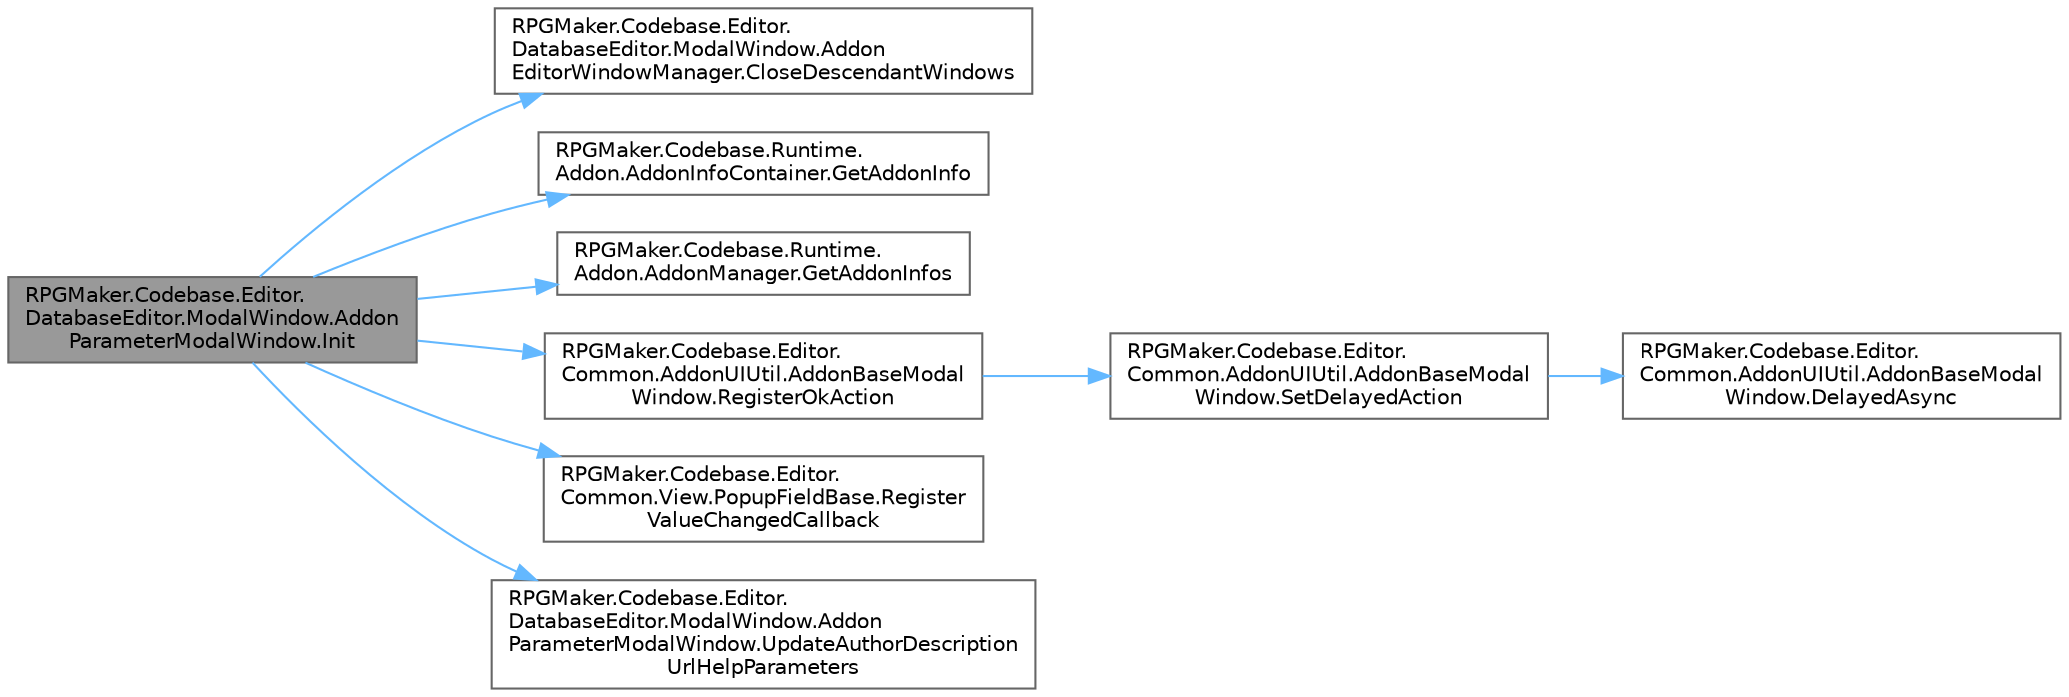 digraph "RPGMaker.Codebase.Editor.DatabaseEditor.ModalWindow.AddonParameterModalWindow.Init"
{
 // LATEX_PDF_SIZE
  bgcolor="transparent";
  edge [fontname=Helvetica,fontsize=10,labelfontname=Helvetica,labelfontsize=10];
  node [fontname=Helvetica,fontsize=10,shape=box,height=0.2,width=0.4];
  rankdir="LR";
  Node1 [id="Node000001",label="RPGMaker.Codebase.Editor.\lDatabaseEditor.ModalWindow.Addon\lParameterModalWindow.Init",height=0.2,width=0.4,color="gray40", fillcolor="grey60", style="filled", fontcolor="black",tooltip="😁 初期化"];
  Node1 -> Node2 [id="edge1_Node000001_Node000002",color="steelblue1",style="solid",tooltip=" "];
  Node2 [id="Node000002",label="RPGMaker.Codebase.Editor.\lDatabaseEditor.ModalWindow.Addon\lEditorWindowManager.CloseDescendantWindows",height=0.2,width=0.4,color="grey40", fillcolor="white", style="filled",URL="$da/df8/class_r_p_g_maker_1_1_codebase_1_1_editor_1_1_database_editor_1_1_modal_window_1_1_addon_editor_window_manager.html#ab0dca4ac11ed0d0fe85bfbe4366a3952",tooltip="😁 子孫ウィンドウ閉じる"];
  Node1 -> Node3 [id="edge2_Node000001_Node000003",color="steelblue1",style="solid",tooltip=" "];
  Node3 [id="Node000003",label="RPGMaker.Codebase.Runtime.\lAddon.AddonInfoContainer.GetAddonInfo",height=0.2,width=0.4,color="grey40", fillcolor="white", style="filled",URL="$d5/d44/class_r_p_g_maker_1_1_codebase_1_1_runtime_1_1_addon_1_1_addon_info_container.html#ab6bf58bd8b61ebb09bac4e8b3895d523",tooltip="😁 リストの要素は name を持っていて、その name で当てに行って要素を取る。 要素は、自身の名前、アドオンの情報についての辞書、任意についての辞書の３つを持つもの"];
  Node1 -> Node4 [id="edge3_Node000001_Node000004",color="steelblue1",style="solid",tooltip=" "];
  Node4 [id="Node000004",label="RPGMaker.Codebase.Runtime.\lAddon.AddonManager.GetAddonInfos",height=0.2,width=0.4,color="grey40", fillcolor="white", style="filled",URL="$d4/df3/class_r_p_g_maker_1_1_codebase_1_1_runtime_1_1_addon_1_1_addon_manager.html#a03e32c655532441b10782b42e4de2ef5",tooltip="😁 アドオン情報取得"];
  Node1 -> Node5 [id="edge4_Node000001_Node000005",color="steelblue1",style="solid",tooltip=" "];
  Node5 [id="Node000005",label="RPGMaker.Codebase.Editor.\lCommon.AddonUIUtil.AddonBaseModal\lWindow.RegisterOkAction",height=0.2,width=0.4,color="grey40", fillcolor="white", style="filled",URL="$d1/d4a/class_r_p_g_maker_1_1_codebase_1_1_editor_1_1_common_1_1_addon_u_i_util_1_1_addon_base_modal_window.html#a4f58965c3d24cb2293708c115991c3f3",tooltip="😁 オーケー動作登録"];
  Node5 -> Node6 [id="edge5_Node000005_Node000006",color="steelblue1",style="solid",tooltip=" "];
  Node6 [id="Node000006",label="RPGMaker.Codebase.Editor.\lCommon.AddonUIUtil.AddonBaseModal\lWindow.SetDelayedAction",height=0.2,width=0.4,color="grey40", fillcolor="white", style="filled",URL="$d1/d4a/class_r_p_g_maker_1_1_codebase_1_1_editor_1_1_common_1_1_addon_u_i_util_1_1_addon_base_modal_window.html#a2b4613e44455954e6e72bd5554cca94a",tooltip="😁 遅延動作設定"];
  Node6 -> Node7 [id="edge6_Node000006_Node000007",color="steelblue1",style="solid",tooltip=" "];
  Node7 [id="Node000007",label="RPGMaker.Codebase.Editor.\lCommon.AddonUIUtil.AddonBaseModal\lWindow.DelayedAsync",height=0.2,width=0.4,color="grey40", fillcolor="white", style="filled",URL="$d1/d4a/class_r_p_g_maker_1_1_codebase_1_1_editor_1_1_common_1_1_addon_u_i_util_1_1_addon_base_modal_window.html#a62d240a2675a5fa60f7b64eae5be856a",tooltip="😁 非同期遅延"];
  Node1 -> Node8 [id="edge7_Node000001_Node000008",color="steelblue1",style="solid",tooltip=" "];
  Node8 [id="Node000008",label="RPGMaker.Codebase.Editor.\lCommon.View.PopupFieldBase.Register\lValueChangedCallback",height=0.2,width=0.4,color="grey40", fillcolor="white", style="filled",URL="$d2/db4/class_r_p_g_maker_1_1_codebase_1_1_editor_1_1_common_1_1_view_1_1_popup_field_base.html#a7d074afa4a6d3312171fbdaa8b86aafa",tooltip="😁 値変更コールバック登録"];
  Node1 -> Node9 [id="edge8_Node000001_Node000009",color="steelblue1",style="solid",tooltip=" "];
  Node9 [id="Node000009",label="RPGMaker.Codebase.Editor.\lDatabaseEditor.ModalWindow.Addon\lParameterModalWindow.UpdateAuthorDescription\lUrlHelpParameters",height=0.2,width=0.4,color="grey40", fillcolor="white", style="filled",URL="$de/d91/class_r_p_g_maker_1_1_codebase_1_1_editor_1_1_database_editor_1_1_modal_window_1_1_addon_parameter_modal_window.html#ace25c1b6fa69b581e0b3c5ab646cdede",tooltip="😁 著者説明ＵＲＬヘルプ引数更新"];
}
